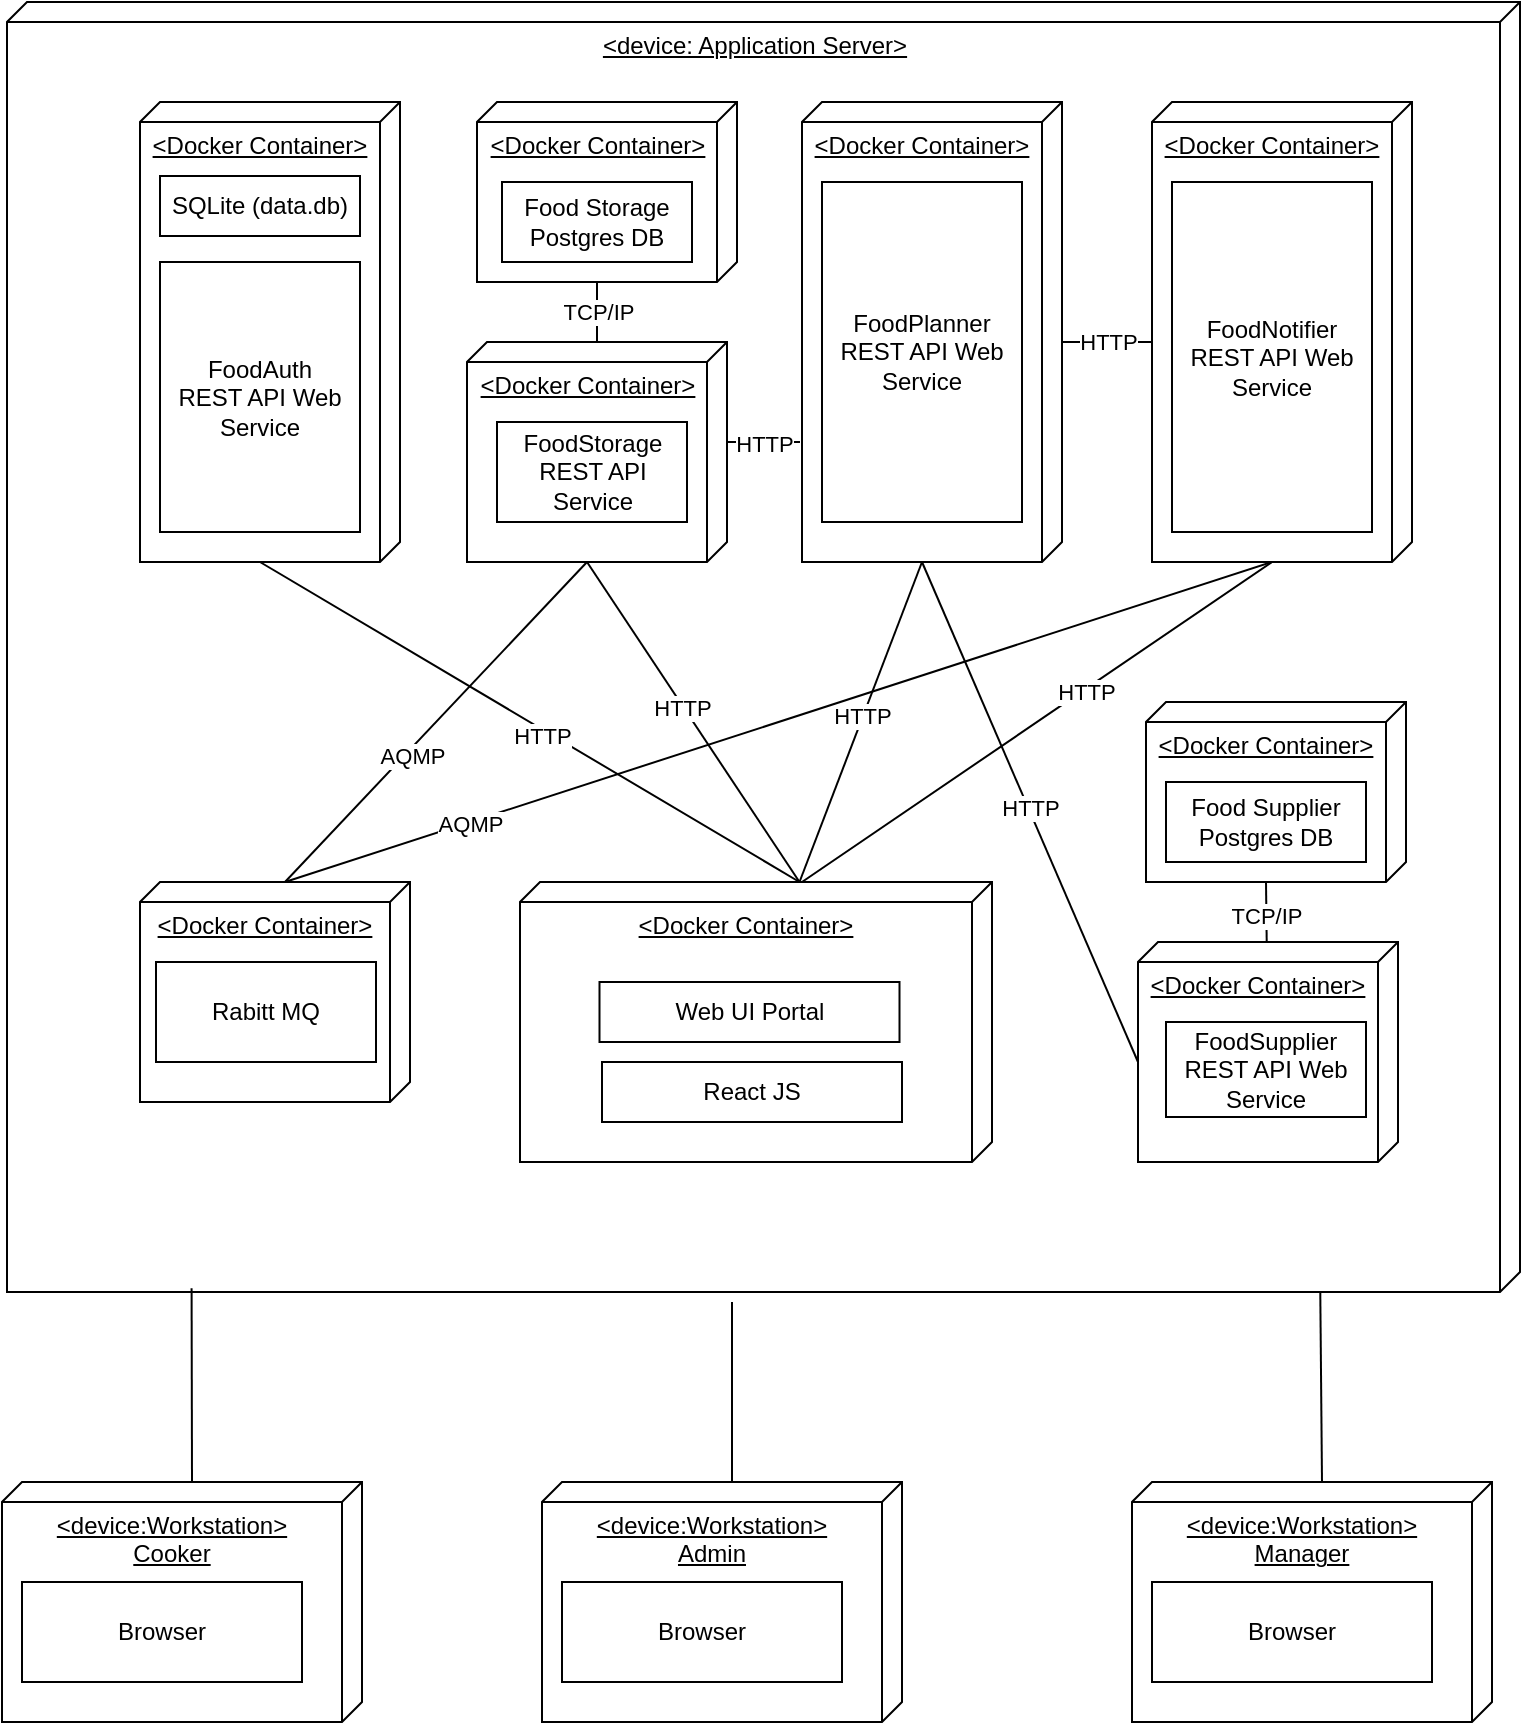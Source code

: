 <mxfile version="22.0.0" type="device">
  <diagram name="Page-1" id="3fhOQ9zK3PLGH8l3mswE">
    <mxGraphModel dx="2032" dy="683" grid="1" gridSize="10" guides="1" tooltips="1" connect="1" arrows="1" fold="1" page="1" pageScale="1" pageWidth="850" pageHeight="1100" math="0" shadow="0">
      <root>
        <mxCell id="0" />
        <mxCell id="1" parent="0" />
        <mxCell id="4XhMrYrh8NbTlO20uKaP-1" value="&amp;lt;device:Workstation&amp;gt;&lt;br&gt;Cooker" style="verticalAlign=top;align=center;spacingTop=8;spacingLeft=2;spacingRight=12;shape=cube;size=10;direction=south;fontStyle=4;html=1;whiteSpace=wrap;" parent="1" vertex="1">
          <mxGeometry x="-819" y="770" width="180" height="120" as="geometry" />
        </mxCell>
        <mxCell id="4XhMrYrh8NbTlO20uKaP-4" value="Browser" style="html=1;whiteSpace=wrap;" parent="1" vertex="1">
          <mxGeometry x="-809" y="820" width="140" height="50" as="geometry" />
        </mxCell>
        <mxCell id="4XhMrYrh8NbTlO20uKaP-5" value="&amp;lt;device:Workstation&amp;gt;&lt;br&gt;Admin" style="verticalAlign=top;align=center;spacingTop=8;spacingLeft=2;spacingRight=12;shape=cube;size=10;direction=south;fontStyle=4;html=1;whiteSpace=wrap;" parent="1" vertex="1">
          <mxGeometry x="-549" y="770" width="180" height="120" as="geometry" />
        </mxCell>
        <mxCell id="4XhMrYrh8NbTlO20uKaP-6" value="Browser" style="html=1;whiteSpace=wrap;" parent="1" vertex="1">
          <mxGeometry x="-539" y="820" width="140" height="50" as="geometry" />
        </mxCell>
        <mxCell id="4XhMrYrh8NbTlO20uKaP-7" value="&amp;lt;device:Workstation&amp;gt;&lt;br&gt;Manager" style="verticalAlign=top;align=center;spacingTop=8;spacingLeft=2;spacingRight=12;shape=cube;size=10;direction=south;fontStyle=4;html=1;whiteSpace=wrap;" parent="1" vertex="1">
          <mxGeometry x="-254" y="770" width="180" height="120" as="geometry" />
        </mxCell>
        <mxCell id="4XhMrYrh8NbTlO20uKaP-8" value="Browser" style="html=1;whiteSpace=wrap;" parent="1" vertex="1">
          <mxGeometry x="-244" y="820" width="140" height="50" as="geometry" />
        </mxCell>
        <mxCell id="4XhMrYrh8NbTlO20uKaP-9" value="&amp;lt;device: Application Server&amp;gt;" style="verticalAlign=top;align=center;spacingTop=8;spacingLeft=2;spacingRight=12;shape=cube;size=10;direction=south;fontStyle=4;html=1;whiteSpace=wrap;" parent="1" vertex="1">
          <mxGeometry x="-816.5" y="30" width="756.5" height="645" as="geometry" />
        </mxCell>
        <mxCell id="4XhMrYrh8NbTlO20uKaP-10" value="&amp;lt;Docker Container&amp;gt;" style="verticalAlign=top;align=center;spacingTop=8;spacingLeft=2;spacingRight=12;shape=cube;size=10;direction=south;fontStyle=4;html=1;whiteSpace=wrap;" parent="1" vertex="1">
          <mxGeometry x="-581.5" y="80" width="130" height="90" as="geometry" />
        </mxCell>
        <mxCell id="4XhMrYrh8NbTlO20uKaP-11" value="Food Storage Postgres DB" style="html=1;whiteSpace=wrap;" parent="1" vertex="1">
          <mxGeometry x="-569" y="120" width="95" height="40" as="geometry" />
        </mxCell>
        <mxCell id="4XhMrYrh8NbTlO20uKaP-12" value="&amp;lt;Docker Container&amp;gt;" style="verticalAlign=top;align=center;spacingTop=8;spacingLeft=2;spacingRight=12;shape=cube;size=10;direction=south;fontStyle=4;html=1;whiteSpace=wrap;" parent="1" vertex="1">
          <mxGeometry x="-586.5" y="200" width="130" height="110" as="geometry" />
        </mxCell>
        <mxCell id="4XhMrYrh8NbTlO20uKaP-13" value="FoodStorage REST API Service" style="html=1;whiteSpace=wrap;" parent="1" vertex="1">
          <mxGeometry x="-571.5" y="240" width="95" height="50" as="geometry" />
        </mxCell>
        <mxCell id="4XhMrYrh8NbTlO20uKaP-14" value="&amp;lt;Docker Container&amp;gt;" style="verticalAlign=top;align=center;spacingTop=8;spacingLeft=2;spacingRight=12;shape=cube;size=10;direction=south;fontStyle=4;html=1;whiteSpace=wrap;" parent="1" vertex="1">
          <mxGeometry x="-750" y="80" width="130" height="230" as="geometry" />
        </mxCell>
        <mxCell id="4XhMrYrh8NbTlO20uKaP-15" value="SQLite (data.db)" style="html=1;whiteSpace=wrap;" parent="1" vertex="1">
          <mxGeometry x="-740" y="117" width="100" height="30" as="geometry" />
        </mxCell>
        <mxCell id="4XhMrYrh8NbTlO20uKaP-19" value="" style="endArrow=none;html=1;rounded=0;entryX=0;entryY=0;entryDx=90;entryDy=70;entryPerimeter=0;" parent="1" source="4XhMrYrh8NbTlO20uKaP-12" target="4XhMrYrh8NbTlO20uKaP-10" edge="1">
          <mxGeometry width="50" height="50" relative="1" as="geometry">
            <mxPoint x="-726.5" y="220" as="sourcePoint" />
            <mxPoint x="-676.5" y="170" as="targetPoint" />
          </mxGeometry>
        </mxCell>
        <mxCell id="Dmd1etBtCmHCu6CCBegg-12" value="TCP/IP" style="edgeLabel;html=1;align=center;verticalAlign=middle;resizable=0;points=[];" vertex="1" connectable="0" parent="4XhMrYrh8NbTlO20uKaP-19">
          <mxGeometry y="1" relative="1" as="geometry">
            <mxPoint x="1" as="offset" />
          </mxGeometry>
        </mxCell>
        <mxCell id="4XhMrYrh8NbTlO20uKaP-20" value="FoodAuth&lt;br&gt;REST API Web Service" style="html=1;whiteSpace=wrap;" parent="1" vertex="1">
          <mxGeometry x="-740" y="160" width="100" height="135" as="geometry" />
        </mxCell>
        <mxCell id="4XhMrYrh8NbTlO20uKaP-21" value="&amp;lt;Docker Container&amp;gt;" style="verticalAlign=top;align=center;spacingTop=8;spacingLeft=2;spacingRight=12;shape=cube;size=10;direction=south;fontStyle=4;html=1;whiteSpace=wrap;" parent="1" vertex="1">
          <mxGeometry x="-750" y="470" width="135" height="110" as="geometry" />
        </mxCell>
        <mxCell id="4XhMrYrh8NbTlO20uKaP-22" value="Rabitt MQ" style="html=1;whiteSpace=wrap;" parent="1" vertex="1">
          <mxGeometry x="-742" y="510" width="110" height="50" as="geometry" />
        </mxCell>
        <mxCell id="4XhMrYrh8NbTlO20uKaP-25" value="" style="endArrow=none;html=1;rounded=0;entryX=0;entryY=0;entryDx=110;entryDy=70;entryPerimeter=0;exitX=0;exitY=0;exitDx=0;exitDy=62.5;exitPerimeter=0;" parent="1" source="4XhMrYrh8NbTlO20uKaP-21" target="4XhMrYrh8NbTlO20uKaP-12" edge="1">
          <mxGeometry width="50" height="50" relative="1" as="geometry">
            <mxPoint x="-209" y="460" as="sourcePoint" />
            <mxPoint x="-159" y="410" as="targetPoint" />
          </mxGeometry>
        </mxCell>
        <mxCell id="Dmd1etBtCmHCu6CCBegg-6" value="AQMP" style="edgeLabel;html=1;align=center;verticalAlign=middle;resizable=0;points=[];" vertex="1" connectable="0" parent="4XhMrYrh8NbTlO20uKaP-25">
          <mxGeometry x="-0.188" y="-2" relative="1" as="geometry">
            <mxPoint as="offset" />
          </mxGeometry>
        </mxCell>
        <mxCell id="4XhMrYrh8NbTlO20uKaP-26" value="&amp;lt;Docker Container&amp;gt;" style="verticalAlign=top;align=center;spacingTop=8;spacingLeft=2;spacingRight=12;shape=cube;size=10;direction=south;fontStyle=4;html=1;whiteSpace=wrap;" parent="1" vertex="1">
          <mxGeometry x="-560" y="470" width="236" height="140" as="geometry" />
        </mxCell>
        <mxCell id="4XhMrYrh8NbTlO20uKaP-27" value="Web UI Portal" style="html=1;whiteSpace=wrap;" parent="1" vertex="1">
          <mxGeometry x="-520.25" y="520" width="150" height="30" as="geometry" />
        </mxCell>
        <mxCell id="4XhMrYrh8NbTlO20uKaP-28" value="React JS" style="html=1;whiteSpace=wrap;" parent="1" vertex="1">
          <mxGeometry x="-519" y="560" width="150" height="30" as="geometry" />
        </mxCell>
        <mxCell id="4XhMrYrh8NbTlO20uKaP-29" value="" style="endArrow=none;html=1;rounded=0;exitX=0;exitY=0;exitDx=0;exitDy=96.25;exitPerimeter=0;entryX=0;entryY=0;entryDx=230;entryDy=70;entryPerimeter=0;" parent="1" source="4XhMrYrh8NbTlO20uKaP-26" edge="1" target="4XhMrYrh8NbTlO20uKaP-14">
          <mxGeometry width="50" height="50" relative="1" as="geometry">
            <mxPoint x="-209" y="460" as="sourcePoint" />
            <mxPoint x="-519" y="310" as="targetPoint" />
          </mxGeometry>
        </mxCell>
        <mxCell id="Dmd1etBtCmHCu6CCBegg-16" value="HTTP" style="edgeLabel;html=1;align=center;verticalAlign=middle;resizable=0;points=[];" vertex="1" connectable="0" parent="4XhMrYrh8NbTlO20uKaP-29">
          <mxGeometry x="-0.051" y="2" relative="1" as="geometry">
            <mxPoint y="1" as="offset" />
          </mxGeometry>
        </mxCell>
        <mxCell id="4XhMrYrh8NbTlO20uKaP-30" value="" style="endArrow=none;html=1;rounded=0;entryX=0;entryY=0;entryDx=110;entryDy=70;entryPerimeter=0;exitX=0;exitY=0;exitDx=0;exitDy=96.25;exitPerimeter=0;" parent="1" source="4XhMrYrh8NbTlO20uKaP-26" target="4XhMrYrh8NbTlO20uKaP-12" edge="1">
          <mxGeometry width="50" height="50" relative="1" as="geometry">
            <mxPoint x="-209" y="460" as="sourcePoint" />
            <mxPoint x="-159" y="410" as="targetPoint" />
          </mxGeometry>
        </mxCell>
        <mxCell id="Dmd1etBtCmHCu6CCBegg-10" value="HTTP" style="edgeLabel;html=1;align=center;verticalAlign=middle;resizable=0;points=[];" vertex="1" connectable="0" parent="4XhMrYrh8NbTlO20uKaP-30">
          <mxGeometry x="0.099" y="2" relative="1" as="geometry">
            <mxPoint x="1" as="offset" />
          </mxGeometry>
        </mxCell>
        <mxCell id="4XhMrYrh8NbTlO20uKaP-31" value="&amp;lt;Docker Container&amp;gt;" style="verticalAlign=top;align=center;spacingTop=8;spacingLeft=2;spacingRight=12;shape=cube;size=10;direction=south;fontStyle=4;html=1;whiteSpace=wrap;" parent="1" vertex="1">
          <mxGeometry x="-419" y="80" width="130" height="230" as="geometry" />
        </mxCell>
        <mxCell id="4XhMrYrh8NbTlO20uKaP-32" value="FoodPlanner&lt;br&gt;REST API Web Service" style="html=1;whiteSpace=wrap;" parent="1" vertex="1">
          <mxGeometry x="-409" y="120" width="100" height="170" as="geometry" />
        </mxCell>
        <mxCell id="4XhMrYrh8NbTlO20uKaP-33" value="&amp;lt;Docker Container&amp;gt;" style="verticalAlign=top;align=center;spacingTop=8;spacingLeft=2;spacingRight=12;shape=cube;size=10;direction=south;fontStyle=4;html=1;whiteSpace=wrap;" parent="1" vertex="1">
          <mxGeometry x="-244" y="80" width="130" height="230" as="geometry" />
        </mxCell>
        <mxCell id="4XhMrYrh8NbTlO20uKaP-34" value="FoodNotifier&lt;br&gt;REST API Web Service" style="html=1;whiteSpace=wrap;" parent="1" vertex="1">
          <mxGeometry x="-234" y="120" width="100" height="175" as="geometry" />
        </mxCell>
        <mxCell id="4XhMrYrh8NbTlO20uKaP-35" value="&amp;lt;Docker Container&amp;gt;" style="verticalAlign=top;align=center;spacingTop=8;spacingLeft=2;spacingRight=12;shape=cube;size=10;direction=south;fontStyle=4;html=1;whiteSpace=wrap;" parent="1" vertex="1">
          <mxGeometry x="-251" y="500" width="130" height="110" as="geometry" />
        </mxCell>
        <mxCell id="4XhMrYrh8NbTlO20uKaP-36" value="FoodSupplier&lt;br&gt;REST API Web Service" style="html=1;whiteSpace=wrap;" parent="1" vertex="1">
          <mxGeometry x="-237" y="540" width="100" height="47.5" as="geometry" />
        </mxCell>
        <mxCell id="4XhMrYrh8NbTlO20uKaP-37" value="&amp;lt;Docker Container&amp;gt;" style="verticalAlign=top;align=center;spacingTop=8;spacingLeft=2;spacingRight=12;shape=cube;size=10;direction=south;fontStyle=4;html=1;whiteSpace=wrap;" parent="1" vertex="1">
          <mxGeometry x="-247" y="380" width="130" height="90" as="geometry" />
        </mxCell>
        <mxCell id="4XhMrYrh8NbTlO20uKaP-38" value="Food Supplier&lt;br&gt;Postgres DB" style="html=1;whiteSpace=wrap;" parent="1" vertex="1">
          <mxGeometry x="-237" y="420" width="100" height="40" as="geometry" />
        </mxCell>
        <mxCell id="4XhMrYrh8NbTlO20uKaP-39" value="" style="endArrow=none;html=1;rounded=0;entryX=0;entryY=0;entryDx=230;entryDy=70;entryPerimeter=0;exitX=0;exitY=0;exitDx=0;exitDy=96.25;exitPerimeter=0;" parent="1" source="4XhMrYrh8NbTlO20uKaP-26" target="4XhMrYrh8NbTlO20uKaP-31" edge="1">
          <mxGeometry width="50" height="50" relative="1" as="geometry">
            <mxPoint x="-209" y="460" as="sourcePoint" />
            <mxPoint x="-159" y="410" as="targetPoint" />
          </mxGeometry>
        </mxCell>
        <mxCell id="Dmd1etBtCmHCu6CCBegg-9" value="HTTP" style="edgeLabel;html=1;align=center;verticalAlign=middle;resizable=0;points=[];" vertex="1" connectable="0" parent="4XhMrYrh8NbTlO20uKaP-39">
          <mxGeometry x="0.031" y="1" relative="1" as="geometry">
            <mxPoint as="offset" />
          </mxGeometry>
        </mxCell>
        <mxCell id="4XhMrYrh8NbTlO20uKaP-41" value="" style="endArrow=none;html=1;rounded=0;entryX=0;entryY=0;entryDx=230;entryDy=70;entryPerimeter=0;" parent="1" target="4XhMrYrh8NbTlO20uKaP-33" edge="1">
          <mxGeometry width="50" height="50" relative="1" as="geometry">
            <mxPoint x="-419" y="470" as="sourcePoint" />
            <mxPoint x="-159" y="300" as="targetPoint" />
          </mxGeometry>
        </mxCell>
        <mxCell id="Dmd1etBtCmHCu6CCBegg-7" value="HTTP" style="edgeLabel;html=1;align=center;verticalAlign=middle;resizable=0;points=[];" vertex="1" connectable="0" parent="4XhMrYrh8NbTlO20uKaP-41">
          <mxGeometry x="0.206" y="-1" relative="1" as="geometry">
            <mxPoint x="-1" as="offset" />
          </mxGeometry>
        </mxCell>
        <mxCell id="4XhMrYrh8NbTlO20uKaP-42" value="" style="endArrow=none;html=1;rounded=0;entryX=0;entryY=0;entryDx=90;entryDy=70;entryPerimeter=0;" parent="1" source="4XhMrYrh8NbTlO20uKaP-35" target="4XhMrYrh8NbTlO20uKaP-37" edge="1">
          <mxGeometry width="50" height="50" relative="1" as="geometry">
            <mxPoint x="-367" y="650" as="sourcePoint" />
            <mxPoint x="-317" y="600" as="targetPoint" />
          </mxGeometry>
        </mxCell>
        <mxCell id="Dmd1etBtCmHCu6CCBegg-11" value="TCP/IP" style="edgeLabel;html=1;align=center;verticalAlign=middle;resizable=0;points=[];" vertex="1" connectable="0" parent="4XhMrYrh8NbTlO20uKaP-42">
          <mxGeometry x="-0.133" relative="1" as="geometry">
            <mxPoint as="offset" />
          </mxGeometry>
        </mxCell>
        <mxCell id="4XhMrYrh8NbTlO20uKaP-44" value="" style="endArrow=none;html=1;rounded=0;entryX=0;entryY=0;entryDx=120;entryDy=130;entryPerimeter=0;" parent="1" target="4XhMrYrh8NbTlO20uKaP-33" edge="1">
          <mxGeometry width="50" height="50" relative="1" as="geometry">
            <mxPoint x="-289" y="200" as="sourcePoint" />
            <mxPoint x="-159" y="300" as="targetPoint" />
          </mxGeometry>
        </mxCell>
        <mxCell id="Dmd1etBtCmHCu6CCBegg-14" value="HTTP" style="edgeLabel;html=1;align=center;verticalAlign=middle;resizable=0;points=[];" vertex="1" connectable="0" parent="4XhMrYrh8NbTlO20uKaP-44">
          <mxGeometry x="0.178" relative="1" as="geometry">
            <mxPoint x="-4" as="offset" />
          </mxGeometry>
        </mxCell>
        <mxCell id="4XhMrYrh8NbTlO20uKaP-47" value="" style="endArrow=none;html=1;rounded=0;entryX=0;entryY=0;entryDx=230;entryDy=70;entryPerimeter=0;exitX=0;exitY=0;exitDx=60;exitDy=130;exitPerimeter=0;" parent="1" source="4XhMrYrh8NbTlO20uKaP-35" target="4XhMrYrh8NbTlO20uKaP-31" edge="1">
          <mxGeometry width="50" height="50" relative="1" as="geometry">
            <mxPoint x="-219" y="570" as="sourcePoint" />
            <mxPoint x="-159" y="300" as="targetPoint" />
          </mxGeometry>
        </mxCell>
        <mxCell id="Dmd1etBtCmHCu6CCBegg-8" value="HTTP" style="edgeLabel;html=1;align=center;verticalAlign=middle;resizable=0;points=[];" vertex="1" connectable="0" parent="4XhMrYrh8NbTlO20uKaP-47">
          <mxGeometry x="0.007" relative="1" as="geometry">
            <mxPoint y="-1" as="offset" />
          </mxGeometry>
        </mxCell>
        <mxCell id="4XhMrYrh8NbTlO20uKaP-48" value="" style="endArrow=none;html=1;rounded=0;exitX=0;exitY=0;exitDx=0;exitDy=62.5;exitPerimeter=0;entryX=0;entryY=0;entryDx=230;entryDy=70;entryPerimeter=0;" parent="1" source="4XhMrYrh8NbTlO20uKaP-21" target="4XhMrYrh8NbTlO20uKaP-33" edge="1">
          <mxGeometry width="50" height="50" relative="1" as="geometry">
            <mxPoint x="-269" y="450" as="sourcePoint" />
            <mxPoint x="-180" y="310" as="targetPoint" />
          </mxGeometry>
        </mxCell>
        <mxCell id="Dmd1etBtCmHCu6CCBegg-5" value="AQMP" style="edgeLabel;html=1;align=center;verticalAlign=middle;resizable=0;points=[];" vertex="1" connectable="0" parent="4XhMrYrh8NbTlO20uKaP-48">
          <mxGeometry x="-0.181" y="-2" relative="1" as="geometry">
            <mxPoint x="-111" y="34" as="offset" />
          </mxGeometry>
        </mxCell>
        <mxCell id="4XhMrYrh8NbTlO20uKaP-49" value="" style="endArrow=none;html=1;rounded=0;exitX=0;exitY=0;exitDx=0;exitDy=85;exitPerimeter=0;entryX=0.997;entryY=0.878;entryDx=0;entryDy=0;entryPerimeter=0;" parent="1" source="4XhMrYrh8NbTlO20uKaP-1" target="4XhMrYrh8NbTlO20uKaP-9" edge="1">
          <mxGeometry width="50" height="50" relative="1" as="geometry">
            <mxPoint x="-269" y="650" as="sourcePoint" />
            <mxPoint x="-720" y="680" as="targetPoint" />
          </mxGeometry>
        </mxCell>
        <mxCell id="4XhMrYrh8NbTlO20uKaP-50" value="" style="endArrow=none;html=1;rounded=0;exitX=0;exitY=0;exitDx=0;exitDy=85;exitPerimeter=0;" parent="1" source="4XhMrYrh8NbTlO20uKaP-5" edge="1">
          <mxGeometry width="50" height="50" relative="1" as="geometry">
            <mxPoint x="-269" y="650" as="sourcePoint" />
            <mxPoint x="-454" y="680" as="targetPoint" />
          </mxGeometry>
        </mxCell>
        <mxCell id="4XhMrYrh8NbTlO20uKaP-51" value="" style="endArrow=none;html=1;rounded=0;exitX=0;exitY=0;exitDx=0;exitDy=85;exitPerimeter=0;entryX=1;entryY=0.132;entryDx=0;entryDy=0;entryPerimeter=0;" parent="1" source="4XhMrYrh8NbTlO20uKaP-7" target="4XhMrYrh8NbTlO20uKaP-9" edge="1">
          <mxGeometry width="50" height="50" relative="1" as="geometry">
            <mxPoint x="-269" y="650" as="sourcePoint" />
            <mxPoint x="-219" y="600" as="targetPoint" />
          </mxGeometry>
        </mxCell>
        <mxCell id="Dmd1etBtCmHCu6CCBegg-1" value="" style="endArrow=none;html=1;rounded=0;exitX=0;exitY=0;exitDx=50;exitDy=0;exitPerimeter=0;" edge="1" parent="1" source="4XhMrYrh8NbTlO20uKaP-12">
          <mxGeometry width="50" height="50" relative="1" as="geometry">
            <mxPoint x="-450" y="450" as="sourcePoint" />
            <mxPoint x="-420" y="250" as="targetPoint" />
          </mxGeometry>
        </mxCell>
        <mxCell id="Dmd1etBtCmHCu6CCBegg-13" value="HTTP" style="edgeLabel;html=1;align=center;verticalAlign=middle;resizable=0;points=[];" vertex="1" connectable="0" parent="Dmd1etBtCmHCu6CCBegg-1">
          <mxGeometry x="0.215" y="-1" relative="1" as="geometry">
            <mxPoint x="-4" as="offset" />
          </mxGeometry>
        </mxCell>
      </root>
    </mxGraphModel>
  </diagram>
</mxfile>
